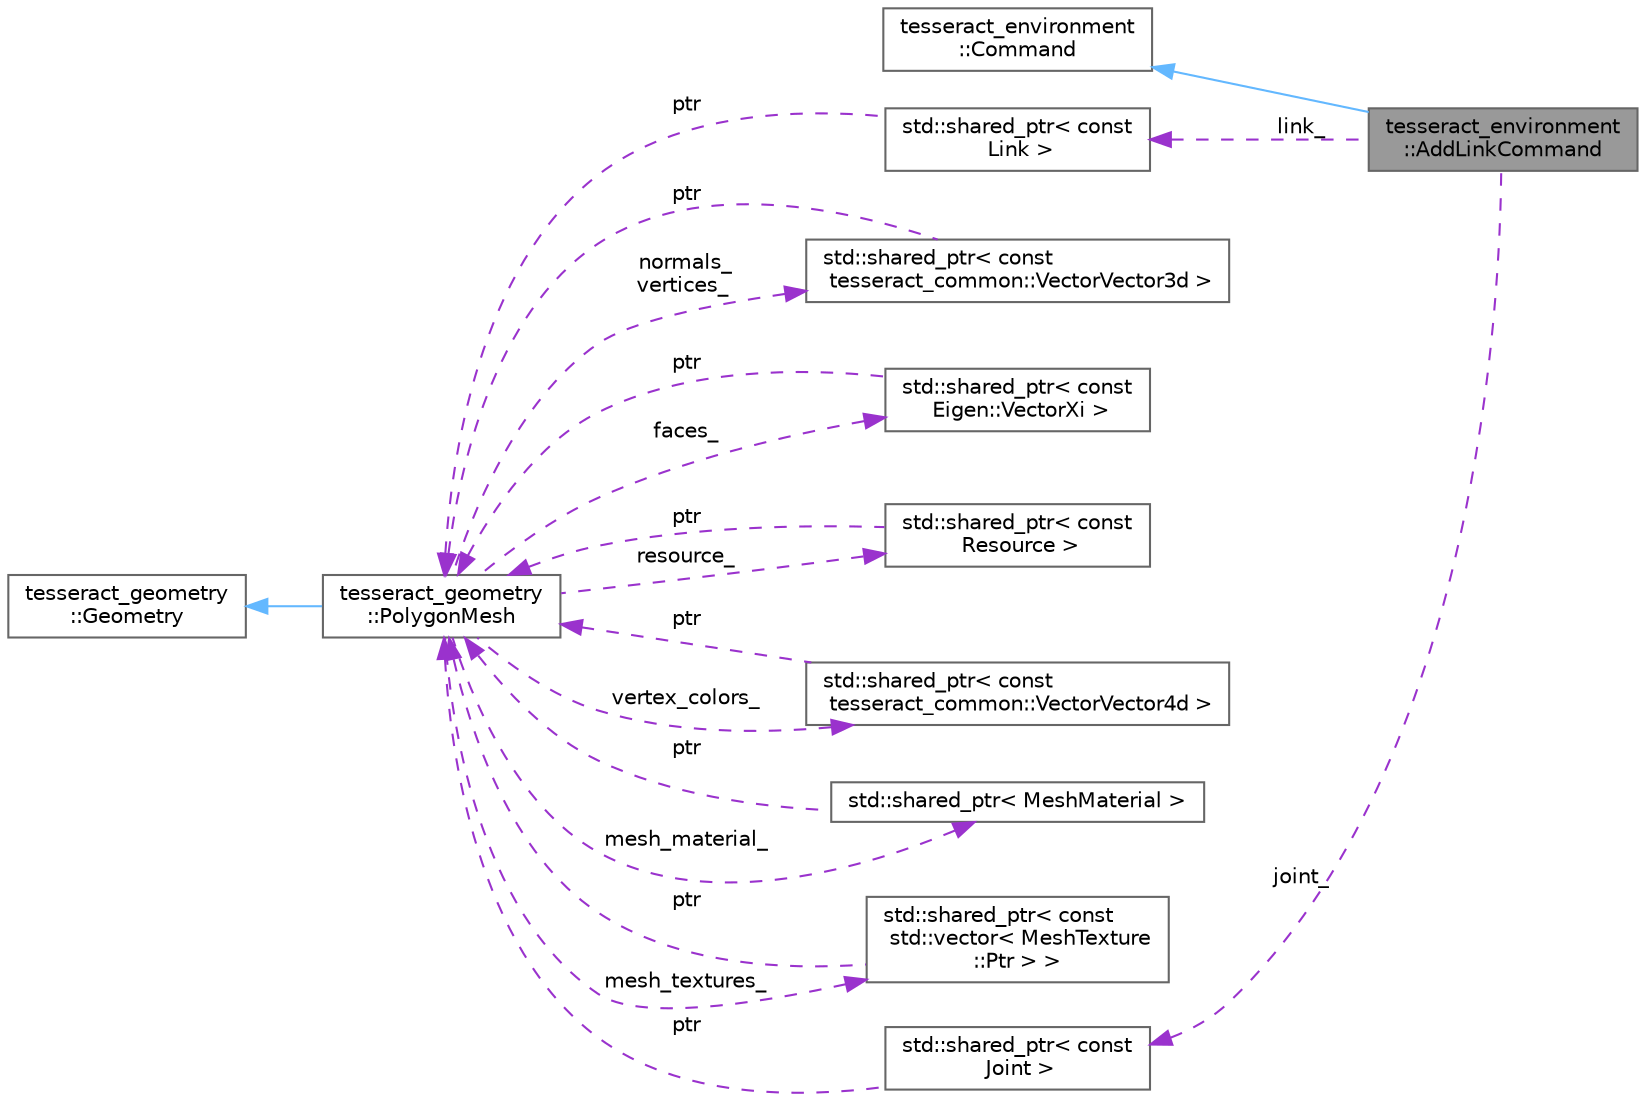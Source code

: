 digraph "tesseract_environment::AddLinkCommand"
{
 // LATEX_PDF_SIZE
  bgcolor="transparent";
  edge [fontname=Helvetica,fontsize=10,labelfontname=Helvetica,labelfontsize=10];
  node [fontname=Helvetica,fontsize=10,shape=box,height=0.2,width=0.4];
  rankdir="LR";
  Node1 [label="tesseract_environment\l::AddLinkCommand",height=0.2,width=0.4,color="gray40", fillcolor="grey60", style="filled", fontcolor="black",tooltip=" "];
  Node2 -> Node1 [dir="back",color="steelblue1",style="solid"];
  Node2 [label="tesseract_environment\l::Command",height=0.2,width=0.4,color="gray40", fillcolor="white", style="filled",URL="$d0/d1c/classtesseract__environment_1_1Command.html",tooltip=" "];
  Node3 -> Node1 [dir="back",color="darkorchid3",style="dashed",label=" link_" ];
  Node3 [label="std::shared_ptr\< const\l Link \>",height=0.2,width=0.4,color="gray40", fillcolor="white", style="filled",tooltip=" "];
  Node4 -> Node3 [dir="back",color="darkorchid3",style="dashed",label=" ptr" ];
  Node4 [label="tesseract_geometry\l::PolygonMesh",height=0.2,width=0.4,color="gray40", fillcolor="white", style="filled",URL="$d8/dc9/classtesseract__geometry_1_1PolygonMesh.html",tooltip=" "];
  Node5 -> Node4 [dir="back",color="steelblue1",style="solid"];
  Node5 [label="tesseract_geometry\l::Geometry",height=0.2,width=0.4,color="gray40", fillcolor="white", style="filled",URL="$df/d1a/classtesseract__geometry_1_1Geometry.html",tooltip=" "];
  Node6 -> Node4 [dir="back",color="darkorchid3",style="dashed",label=" normals_\nvertices_" ];
  Node6 [label="std::shared_ptr\< const\l tesseract_common::VectorVector3d \>",height=0.2,width=0.4,color="gray40", fillcolor="white", style="filled",tooltip=" "];
  Node4 -> Node6 [dir="back",color="darkorchid3",style="dashed",label=" ptr" ];
  Node7 -> Node4 [dir="back",color="darkorchid3",style="dashed",label=" faces_" ];
  Node7 [label="std::shared_ptr\< const\l Eigen::VectorXi \>",height=0.2,width=0.4,color="gray40", fillcolor="white", style="filled",tooltip=" "];
  Node4 -> Node7 [dir="back",color="darkorchid3",style="dashed",label=" ptr" ];
  Node8 -> Node4 [dir="back",color="darkorchid3",style="dashed",label=" resource_" ];
  Node8 [label="std::shared_ptr\< const\l Resource \>",height=0.2,width=0.4,color="gray40", fillcolor="white", style="filled",tooltip=" "];
  Node4 -> Node8 [dir="back",color="darkorchid3",style="dashed",label=" ptr" ];
  Node9 -> Node4 [dir="back",color="darkorchid3",style="dashed",label=" vertex_colors_" ];
  Node9 [label="std::shared_ptr\< const\l tesseract_common::VectorVector4d \>",height=0.2,width=0.4,color="gray40", fillcolor="white", style="filled",tooltip=" "];
  Node4 -> Node9 [dir="back",color="darkorchid3",style="dashed",label=" ptr" ];
  Node10 -> Node4 [dir="back",color="darkorchid3",style="dashed",label=" mesh_material_" ];
  Node10 [label="std::shared_ptr\< MeshMaterial \>",height=0.2,width=0.4,color="gray40", fillcolor="white", style="filled",tooltip=" "];
  Node4 -> Node10 [dir="back",color="darkorchid3",style="dashed",label=" ptr" ];
  Node11 -> Node4 [dir="back",color="darkorchid3",style="dashed",label=" mesh_textures_" ];
  Node11 [label="std::shared_ptr\< const\l std::vector\< MeshTexture\l::Ptr \> \>",height=0.2,width=0.4,color="gray40", fillcolor="white", style="filled",tooltip=" "];
  Node4 -> Node11 [dir="back",color="darkorchid3",style="dashed",label=" ptr" ];
  Node12 -> Node1 [dir="back",color="darkorchid3",style="dashed",label=" joint_" ];
  Node12 [label="std::shared_ptr\< const\l Joint \>",height=0.2,width=0.4,color="gray40", fillcolor="white", style="filled",tooltip=" "];
  Node4 -> Node12 [dir="back",color="darkorchid3",style="dashed",label=" ptr" ];
}

